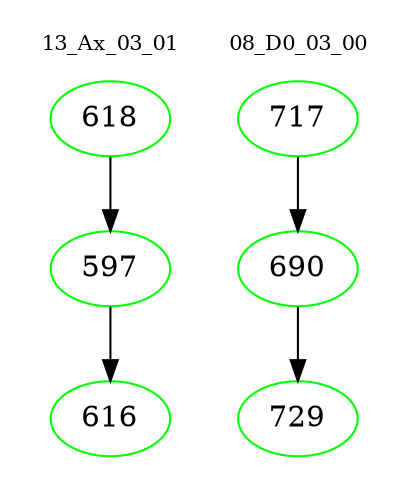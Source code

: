 digraph{
subgraph cluster_0 {
color = white
label = "13_Ax_03_01";
fontsize=10;
T0_618 [label="618", color="green"]
T0_618 -> T0_597 [color="black"]
T0_597 [label="597", color="green"]
T0_597 -> T0_616 [color="black"]
T0_616 [label="616", color="green"]
}
subgraph cluster_1 {
color = white
label = "08_D0_03_00";
fontsize=10;
T1_717 [label="717", color="green"]
T1_717 -> T1_690 [color="black"]
T1_690 [label="690", color="green"]
T1_690 -> T1_729 [color="black"]
T1_729 [label="729", color="green"]
}
}
